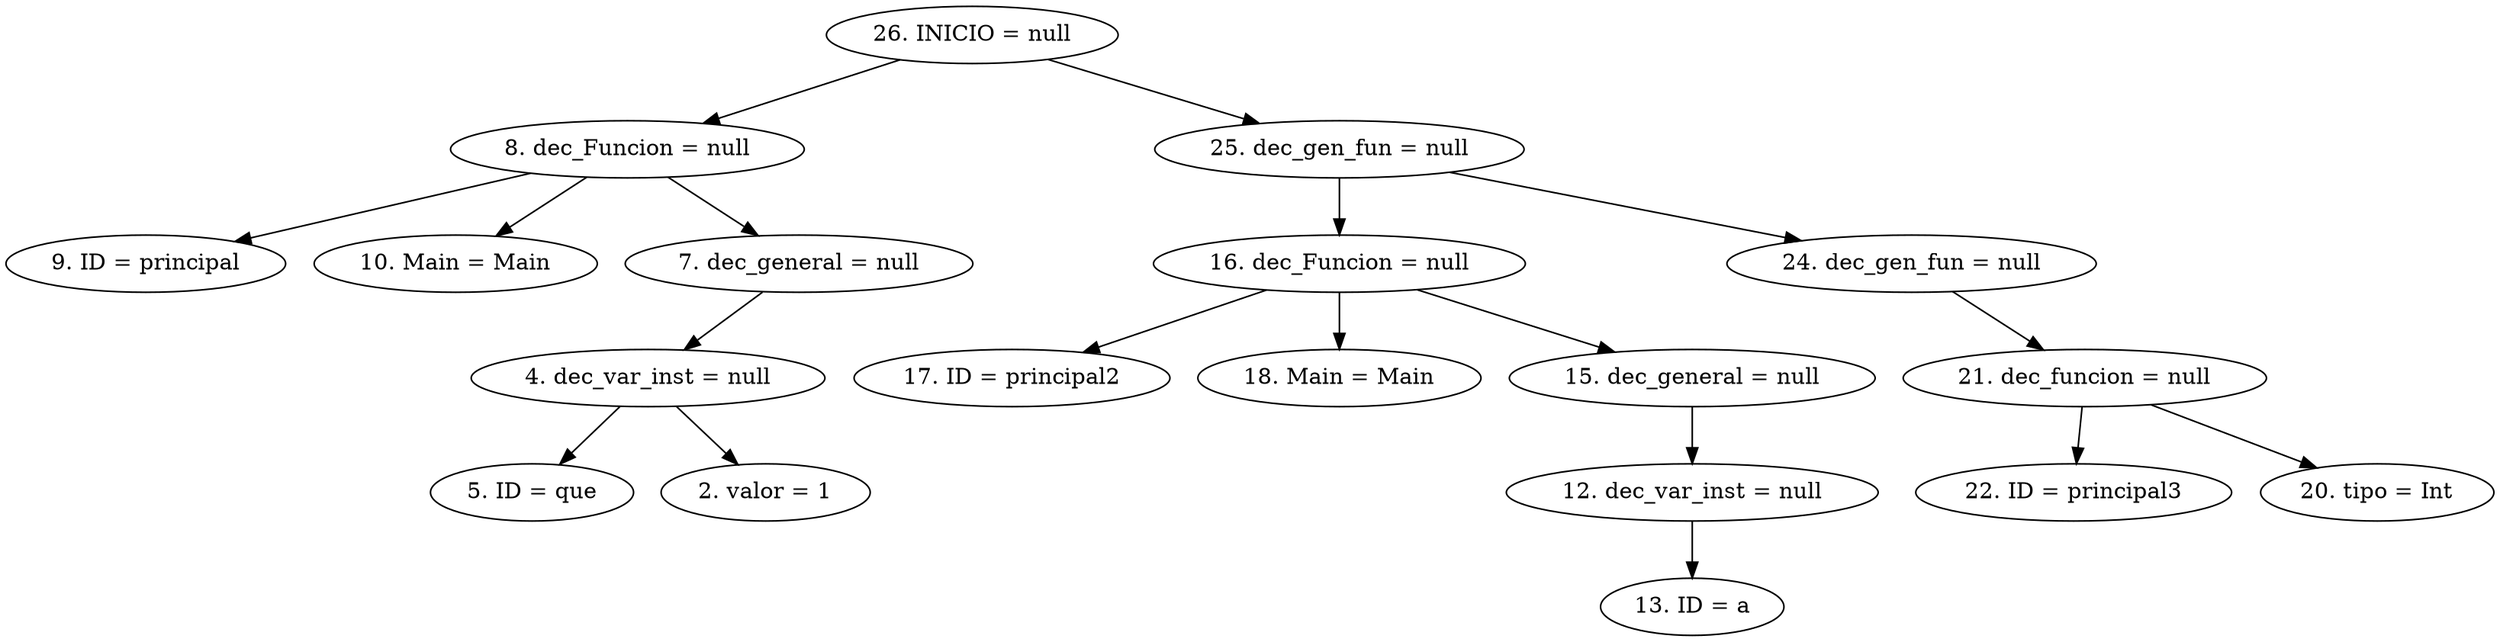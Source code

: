 digraph G {
"26. INICIO = null"->"8. dec_Funcion = null"
"8. dec_Funcion = null"->"9. ID = principal"
"8. dec_Funcion = null"->"10. Main = Main"
"8. dec_Funcion = null"->"7. dec_general = null"
"7. dec_general = null"->"4. dec_var_inst = null"
"4. dec_var_inst = null"->"5. ID = que"
"4. dec_var_inst = null"->"2. valor = 1"
"26. INICIO = null"->"25. dec_gen_fun = null"
"25. dec_gen_fun = null"->"16. dec_Funcion = null"
"16. dec_Funcion = null"->"17. ID = principal2"
"16. dec_Funcion = null"->"18. Main = Main"
"16. dec_Funcion = null"->"15. dec_general = null"
"15. dec_general = null"->"12. dec_var_inst = null"
"12. dec_var_inst = null"->"13. ID = a"
"25. dec_gen_fun = null"->"24. dec_gen_fun = null"
"24. dec_gen_fun = null"->"21. dec_funcion = null"
"21. dec_funcion = null"->"22. ID = principal3"
"21. dec_funcion = null"->"20. tipo = Int"


}
